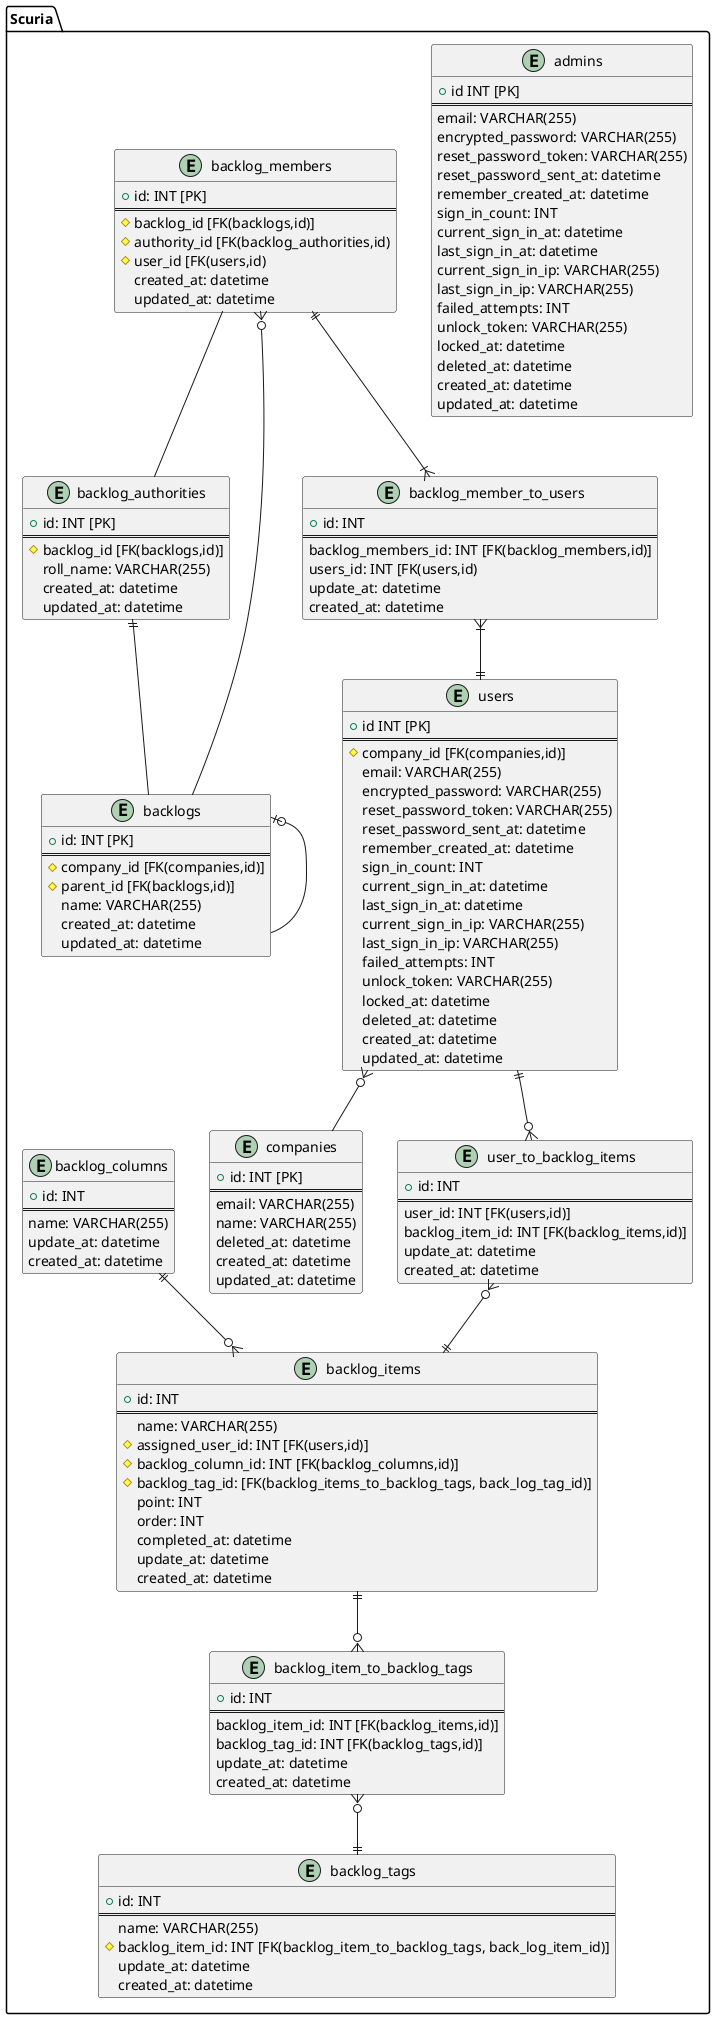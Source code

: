 @startuml

' hide the spot
' hide circle

' avoid problems with angled crows feet
' skinparam linetype ortho


package "Scuria" {
  entity "users" {
    + id INT [PK]
    ==
    # company_id [FK(companies,id)]
    email: VARCHAR(255)
    encrypted_password: VARCHAR(255)
    reset_password_token: VARCHAR(255)
    reset_password_sent_at: datetime
    remember_created_at: datetime
    sign_in_count: INT
    current_sign_in_at: datetime
    last_sign_in_at: datetime
    current_sign_in_ip: VARCHAR(255)
    last_sign_in_ip: VARCHAR(255)
    failed_attempts: INT
    unlock_token: VARCHAR(255)
    locked_at: datetime
    deleted_at: datetime
    created_at: datetime
    updated_at: datetime
  }

  entity "admins" {
     + id INT [PK]
    ==
    email: VARCHAR(255)
    encrypted_password: VARCHAR(255)
    reset_password_token: VARCHAR(255)
    reset_password_sent_at: datetime
    remember_created_at: datetime
    sign_in_count: INT
    current_sign_in_at: datetime
    last_sign_in_at: datetime
    current_sign_in_ip: VARCHAR(255)
    last_sign_in_ip: VARCHAR(255)
    failed_attempts: INT
    unlock_token: VARCHAR(255)
    locked_at: datetime
    deleted_at: datetime
    created_at: datetime
    updated_at: datetime
  }

  entity "companies" {
    + id: INT [PK]
    ==
    email: VARCHAR(255)
    name: VARCHAR(255)
    deleted_at: datetime
    created_at: datetime
    updated_at: datetime
  }

  entity "backlog_authorities" {
    + id: INT [PK]
    ==
    # backlog_id [FK(backlogs,id)]
    roll_name: VARCHAR(255)
    created_at: datetime
    updated_at: datetime
  }

  entity "backlogs" {
    + id: INT [PK]
    ==
    # company_id [FK(companies,id)]
    # parent_id [FK(backlogs,id)] 
    name: VARCHAR(255)
    created_at: datetime
    updated_at: datetime 
  }

  entity "backlog_members" {
    + id: INT [PK]
    ==
    # backlog_id [FK(backlogs,id)]
    # authority_id [FK(backlog_authorities,id)
    # user_id [FK(users,id) 
    created_at: datetime
    updated_at: datetime
  }

  entity "backlog_columns" {
    +id: INT
    ==
    name: VARCHAR(255)
    update_at: datetime
    created_at: datetime
  }


  entity "backlog_items" {
    +id: INT
    ==
    name: VARCHAR(255)
    # assigned_user_id: INT [FK(users,id)]
    # backlog_column_id: INT [FK(backlog_columns,id)]
    # backlog_tag_id: [FK(backlog_items_to_backlog_tags, back_log_tag_id)]
    point: INT
    order: INT
    completed_at: datetime
    update_at: datetime
    created_at: datetime
  }

  entity "backlog_item_to_backlog_tags" {
    +id: INT
    ==
    backlog_item_id: INT [FK(backlog_items,id)]
    backlog_tag_id: INT [FK(backlog_tags,id)]
    update_at: datetime
    created_at: datetime
  }
  entity "backlog_member_to_users" {
    +id: INT
    ==
    backlog_members_id: INT [FK(backlog_members,id)]
    users_id: INT [FK(users,id)
    update_at: datetime
    created_at: datetime
  }

  entity "backlog_tags" {
    +id: INT
    ==
    name: VARCHAR(255)
    # backlog_item_id: INT [FK(backlog_item_to_backlog_tags, back_log_item_id)]
    update_at: datetime
    created_at: datetime
  }

  entity "user_to_backlog_items" {
    +id: INT
    ==
    user_id: INT [FK(users,id)]
    backlog_item_id: INT [FK(backlog_items,id)]
    update_at: datetime
    created_at: datetime
  }


  users }o-- companies
  backlog_authorities ||-- backlogs
  backlogs |o-- backlogs
  backlog_members }o-- backlogs
  backlog_members -- backlog_authorities

  backlog_columns ||--o{ backlog_items
  backlog_items ||--o{ backlog_item_to_backlog_tags
  backlog_item_to_backlog_tags }o--||backlog_tags
  backlog_members ||--|{ backlog_member_to_users
  backlog_member_to_users}|--||users

  users ||--o{ user_to_backlog_items
  user_to_backlog_items }o--|| backlog_items

}


@enduml
